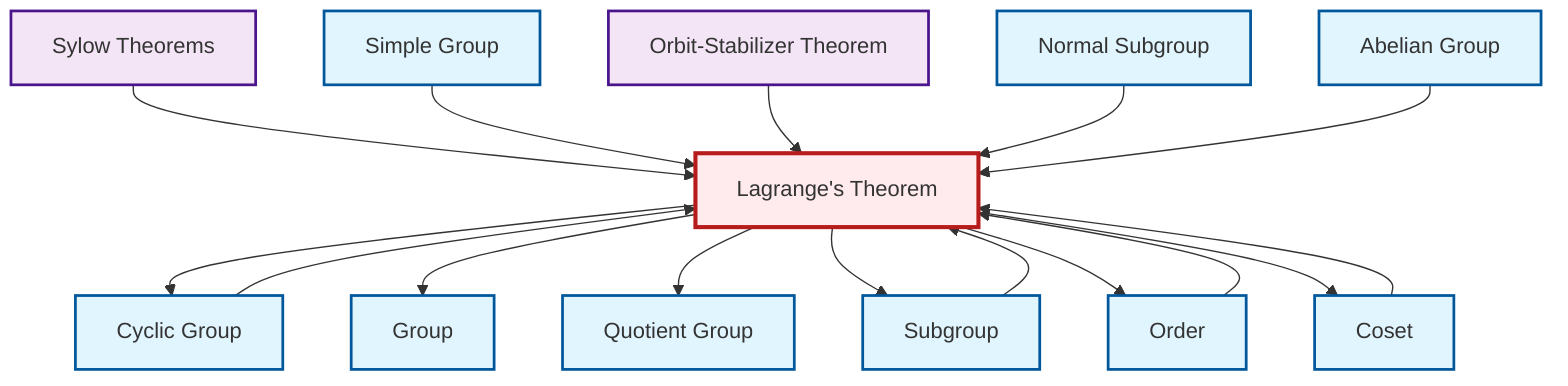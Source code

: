 graph TD
    classDef definition fill:#e1f5fe,stroke:#01579b,stroke-width:2px
    classDef theorem fill:#f3e5f5,stroke:#4a148c,stroke-width:2px
    classDef axiom fill:#fff3e0,stroke:#e65100,stroke-width:2px
    classDef example fill:#e8f5e9,stroke:#1b5e20,stroke-width:2px
    classDef current fill:#ffebee,stroke:#b71c1c,stroke-width:3px
    thm-sylow["Sylow Theorems"]:::theorem
    def-simple-group["Simple Group"]:::definition
    def-coset["Coset"]:::definition
    def-subgroup["Subgroup"]:::definition
    def-abelian-group["Abelian Group"]:::definition
    thm-orbit-stabilizer["Orbit-Stabilizer Theorem"]:::theorem
    def-cyclic-group["Cyclic Group"]:::definition
    def-quotient-group["Quotient Group"]:::definition
    def-group["Group"]:::definition
    thm-lagrange["Lagrange's Theorem"]:::theorem
    def-order["Order"]:::definition
    def-normal-subgroup["Normal Subgroup"]:::definition
    def-coset --> thm-lagrange
    thm-lagrange --> def-cyclic-group
    thm-lagrange --> def-group
    thm-lagrange --> def-quotient-group
    thm-lagrange --> def-subgroup
    thm-sylow --> thm-lagrange
    def-cyclic-group --> thm-lagrange
    def-simple-group --> thm-lagrange
    thm-lagrange --> def-order
    thm-orbit-stabilizer --> thm-lagrange
    def-normal-subgroup --> thm-lagrange
    def-subgroup --> thm-lagrange
    def-order --> thm-lagrange
    thm-lagrange --> def-coset
    def-abelian-group --> thm-lagrange
    class thm-lagrange current